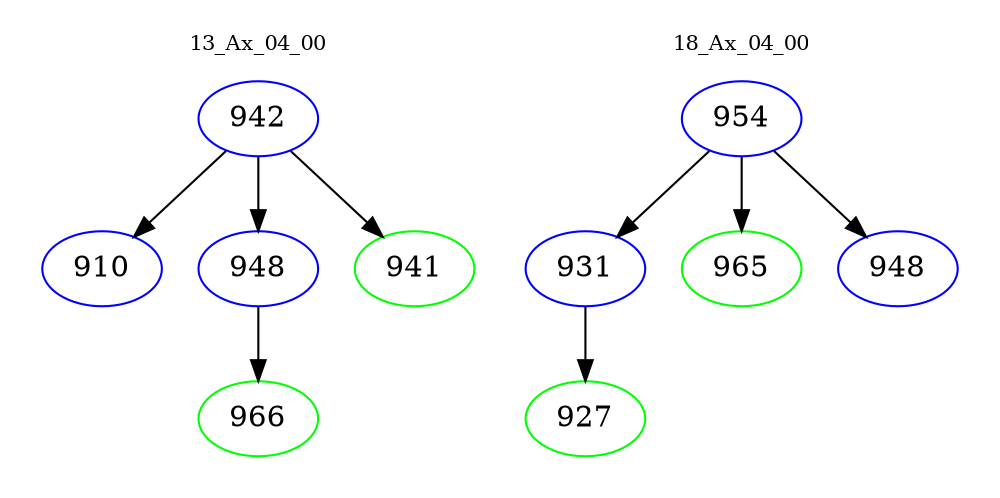 digraph{
subgraph cluster_0 {
color = white
label = "13_Ax_04_00";
fontsize=10;
T0_942 [label="942", color="blue"]
T0_942 -> T0_910 [color="black"]
T0_910 [label="910", color="blue"]
T0_942 -> T0_948 [color="black"]
T0_948 [label="948", color="blue"]
T0_948 -> T0_966 [color="black"]
T0_966 [label="966", color="green"]
T0_942 -> T0_941 [color="black"]
T0_941 [label="941", color="green"]
}
subgraph cluster_1 {
color = white
label = "18_Ax_04_00";
fontsize=10;
T1_954 [label="954", color="blue"]
T1_954 -> T1_931 [color="black"]
T1_931 [label="931", color="blue"]
T1_931 -> T1_927 [color="black"]
T1_927 [label="927", color="green"]
T1_954 -> T1_965 [color="black"]
T1_965 [label="965", color="green"]
T1_954 -> T1_948 [color="black"]
T1_948 [label="948", color="blue"]
}
}
